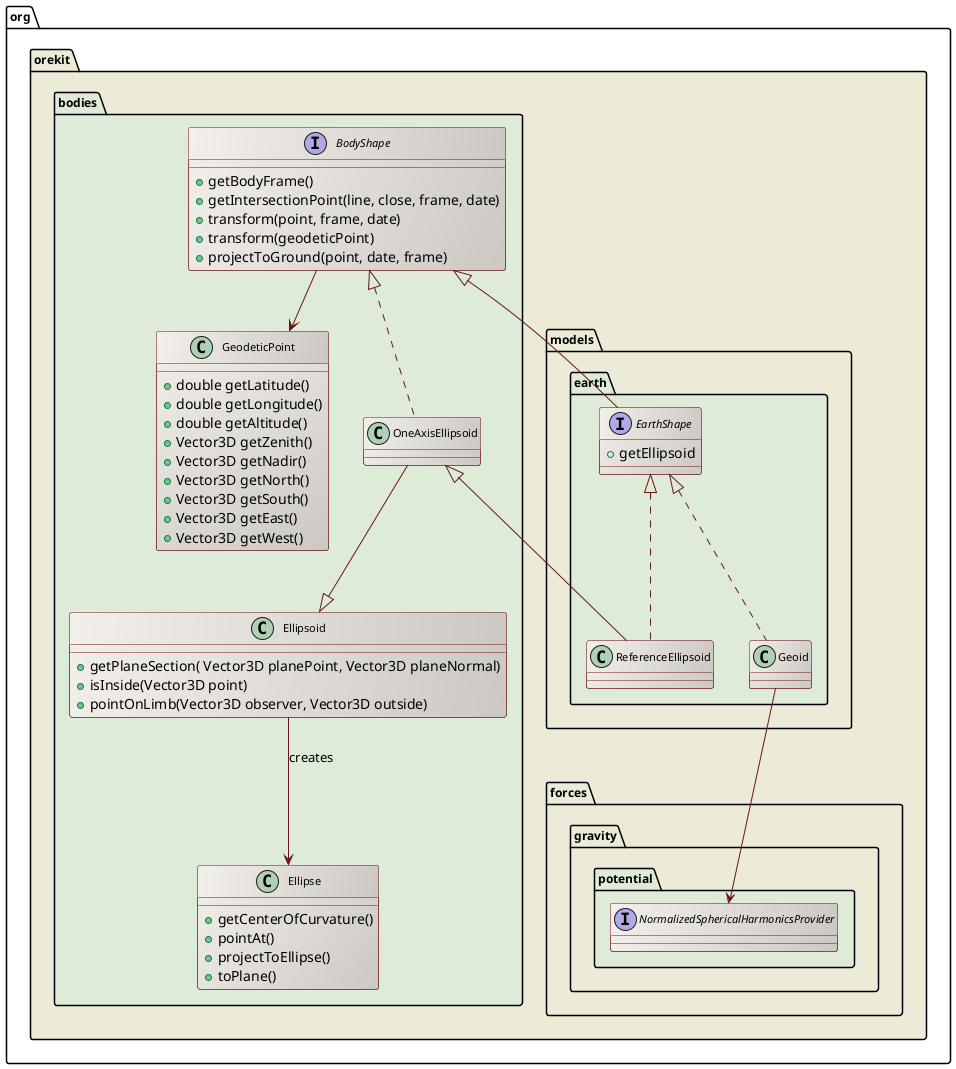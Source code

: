 ' Copyright 2002-2020 CS GROUP
' Licensed to CS GROUP (CS) under one or more
' contributor license agreements.  See the NOTICE file distributed with
' this work for additional information regarding copyright ownership.
' CS licenses this file to You under the Apache License, Version 2.0
' (the "License"); you may not use this file except in compliance with
' the License.  You may obtain a copy of the License at
'
'   http://www.apache.org/licenses/LICENSE-2.0
'
' Unless required by applicable law or agreed to in writing, software
' distributed under the License is distributed on an "AS IS" BASIS,
' WITHOUT WARRANTIES OR CONDITIONS OF ANY KIND, either express or implied.
' See the License for the specific language governing permissions and
' limitations under the License.
 
@startuml

  skinparam svek                  true
  skinparam ClassBackgroundColor  #F3EFEB/CCC9C5
  skinparam ClassArrowColor       #691616
  skinparam ClassBorderColor      #691616
  skinparam NoteBackgroundColor   #F3EFEB
  skinparam NoteBorderColor       #691616
  skinparam NoteFontColor         #691616
  skinparam ClassFontSize         11
  skinparam PackageFontSize       12

  package org.orekit #ECEBD8 {
    package bodies #DDEBD8 {

      class GeodeticPoint {
        +double getLatitude()
        +double getLongitude()
        +double getAltitude()
        +Vector3D getZenith()
        +Vector3D getNadir()
        +Vector3D getNorth()
        +Vector3D getSouth()
        +Vector3D getEast()
        +Vector3D getWest()
      }

      interface BodyShape {
        +getBodyFrame()
        +getIntersectionPoint(line, close, frame, date)
        +transform(point, frame, date)
        +transform(geodeticPoint)
        +projectToGround(point, date, frame)
      }

      class OneAxisEllipsoid

      class Ellipse {
        +getCenterOfCurvature()
        +pointAt()
        +projectToEllipse()
        +toPlane()
      }

      class Ellipsoid {
        +getPlaneSection( Vector3D planePoint, Vector3D planeNormal)
        +isInside(Vector3D point)
        +pointOnLimb(Vector3D observer, Vector3D outside)
      }

      BodyShape <|.. OneAxisEllipsoid
      OneAxisEllipsoid --|> Ellipsoid
      Ellipsoid --> Ellipse : creates
      BodyShape --> GeodeticPoint

    }
    package models.earth #DDEBD8 {
      interface EarthShape {
        +getEllipsoid
      }
      class ReferenceEllipsoid
      class Geoid
      EarthShape <|.. ReferenceEllipsoid
      OneAxisEllipsoid <|-- ReferenceEllipsoid
      BodyShape <|-- EarthShape
      EarthShape <|.. Geoid 
    }
    package forces.gravity.potential #DDEBD8 {
      interface NormalizedSphericalHarmonicsProvider
      Geoid --> NormalizedSphericalHarmonicsProvider
    }

  }

@enduml

